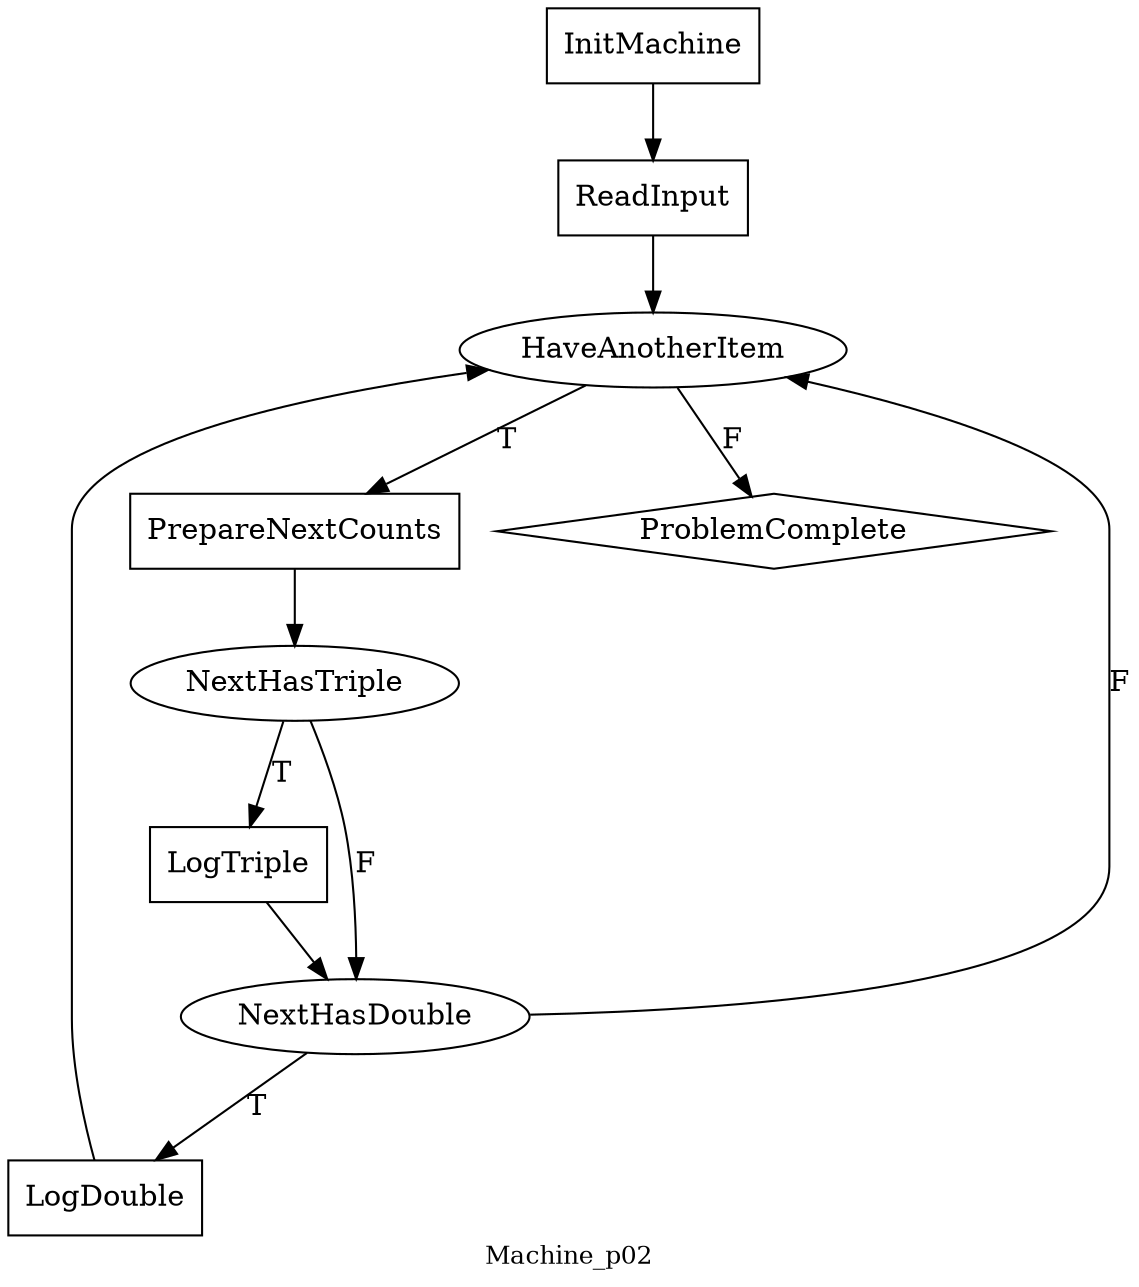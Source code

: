 digraph MyGraphName {
node [shape=box] InitMachine; ReadInput; PrepareNextCounts; LogTriple; LogDouble
node [shape=diamond] ProblemComplete
node [shape=ellipse] HaveAnotherItem; NextHasTriple; NextHasDouble
LogDouble->HaveAnotherItem ;
PrepareNextCounts->NextHasTriple ;
InitMachine->ReadInput ;
NextHasDouble->HaveAnotherItem [label=F];
HaveAnotherItem->PrepareNextCounts [label=T];
NextHasTriple->NextHasDouble [label=F];
NextHasDouble->LogDouble [label=T];
HaveAnotherItem->ProblemComplete [label=F];
ReadInput->HaveAnotherItem ;
NextHasTriple->LogTriple [label=T];
LogTriple->NextHasDouble ;
overlap=false
label=Machine_p02
fontsize=12
}
